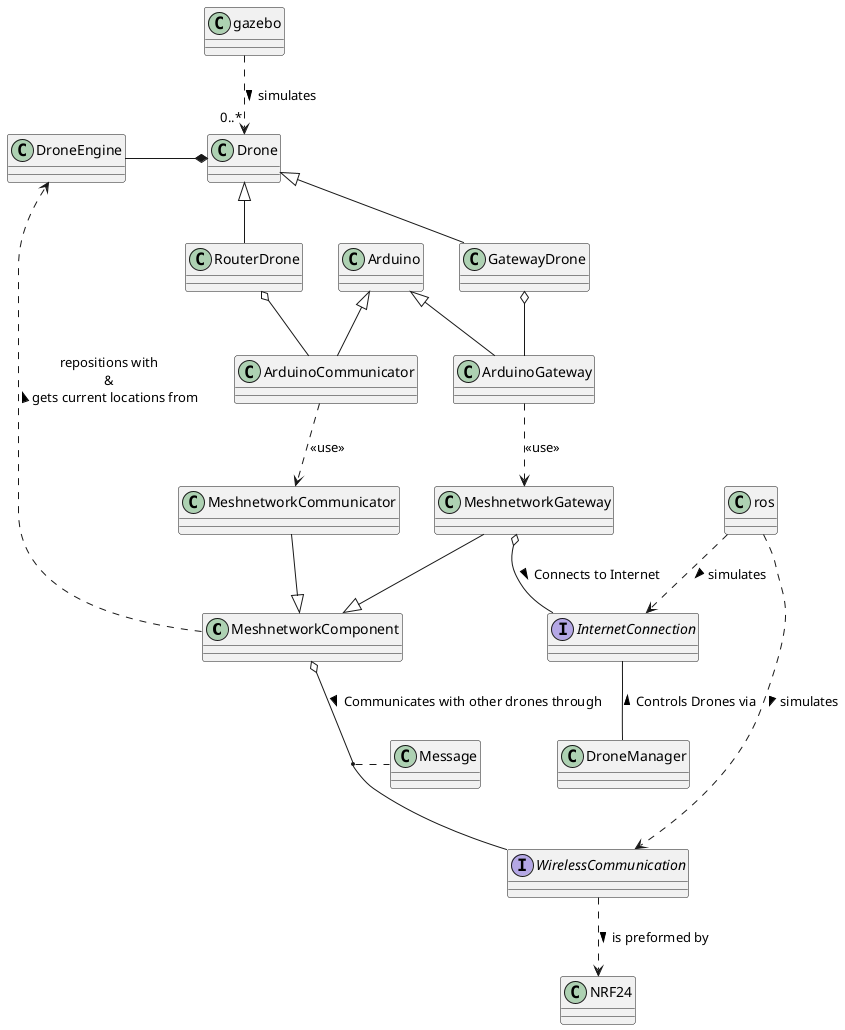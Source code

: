 @startuml

class MeshnetworkComponent
class MeshnetworkGateway
class MeshnetworkCommunicator

MeshnetworkGateway      --|> MeshnetworkComponent
MeshnetworkCommunicator --|> MeshnetworkComponent

interface WirelessCommunication
interface InternetConnection

MeshnetworkGateway o-- InternetConnection : Connects to Internet >
MeshnetworkComponent o-- WirelessCommunication : Communicates with other drones through >

(MeshnetworkComponent, WirelessCommunication) .. Message

class DroneManager

DroneManager -up- InternetConnection : Controls Drones via >

class Arduino
class ArduinoCommunicator
class ArduinoGateway

ArduinoCommunicator -up-|> Arduino
ArduinoGateway      -up-|> Arduino

ArduinoCommunicator ..> MeshnetworkCommunicator : <<use>>
ArduinoGateway      ..> MeshnetworkGateway : <<use>>

class NRF24

WirelessCommunication ..> NRF24 : is preformed by >

class Drone
class RouterDrone
class GatewayDrone

RouterDrone     -up-|> Drone
GatewayDrone    -up-|> Drone

RouterDrone o-- ArduinoCommunicator
GatewayDrone o-- ArduinoGateway

class DroneEngine

Drone *-left- DroneEngine 
MeshnetworkComponent ..> DroneEngine : repositions with\n & \n gets current locations from >

class ros

ros ...> WirelessCommunication : simulates >
ros ..> InternetConnection : simulates >

class gazebo

gazebo ..> "0..*" Drone : simulates >


@enduml